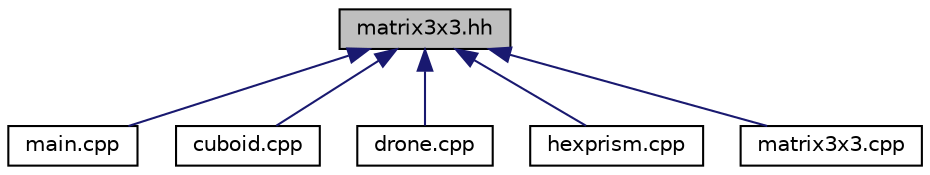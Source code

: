 digraph "matrix3x3.hh"
{
 // LATEX_PDF_SIZE
  edge [fontname="Helvetica",fontsize="10",labelfontname="Helvetica",labelfontsize="10"];
  node [fontname="Helvetica",fontsize="10",shape=record];
  Node1 [label="matrix3x3.hh",height=0.2,width=0.4,color="black", fillcolor="grey75", style="filled", fontcolor="black",tooltip="konkretyzacja szablonu Matrix3x3"];
  Node1 -> Node2 [dir="back",color="midnightblue",fontsize="10",style="solid",fontname="Helvetica"];
  Node2 [label="main.cpp",height=0.2,width=0.4,color="black", fillcolor="white", style="filled",URL="$app_2main_8cpp.html",tooltip=" "];
  Node1 -> Node3 [dir="back",color="midnightblue",fontsize="10",style="solid",fontname="Helvetica"];
  Node3 [label="cuboid.cpp",height=0.2,width=0.4,color="black", fillcolor="white", style="filled",URL="$cuboid_8cpp.html",tooltip="Definicje metod klasy Cuboid."];
  Node1 -> Node4 [dir="back",color="midnightblue",fontsize="10",style="solid",fontname="Helvetica"];
  Node4 [label="drone.cpp",height=0.2,width=0.4,color="black", fillcolor="white", style="filled",URL="$drone_8cpp.html",tooltip="Definicje metod klasy Drone."];
  Node1 -> Node5 [dir="back",color="midnightblue",fontsize="10",style="solid",fontname="Helvetica"];
  Node5 [label="hexprism.cpp",height=0.2,width=0.4,color="black", fillcolor="white", style="filled",URL="$hexprism_8cpp.html",tooltip="Definicje metod klasy HexPrism."];
  Node1 -> Node6 [dir="back",color="midnightblue",fontsize="10",style="solid",fontname="Helvetica"];
  Node6 [label="matrix3x3.cpp",height=0.2,width=0.4,color="black", fillcolor="white", style="filled",URL="$matrix3x3_8cpp.html",tooltip="Metody zdefiniowane dla Macierzy3x3."];
}
